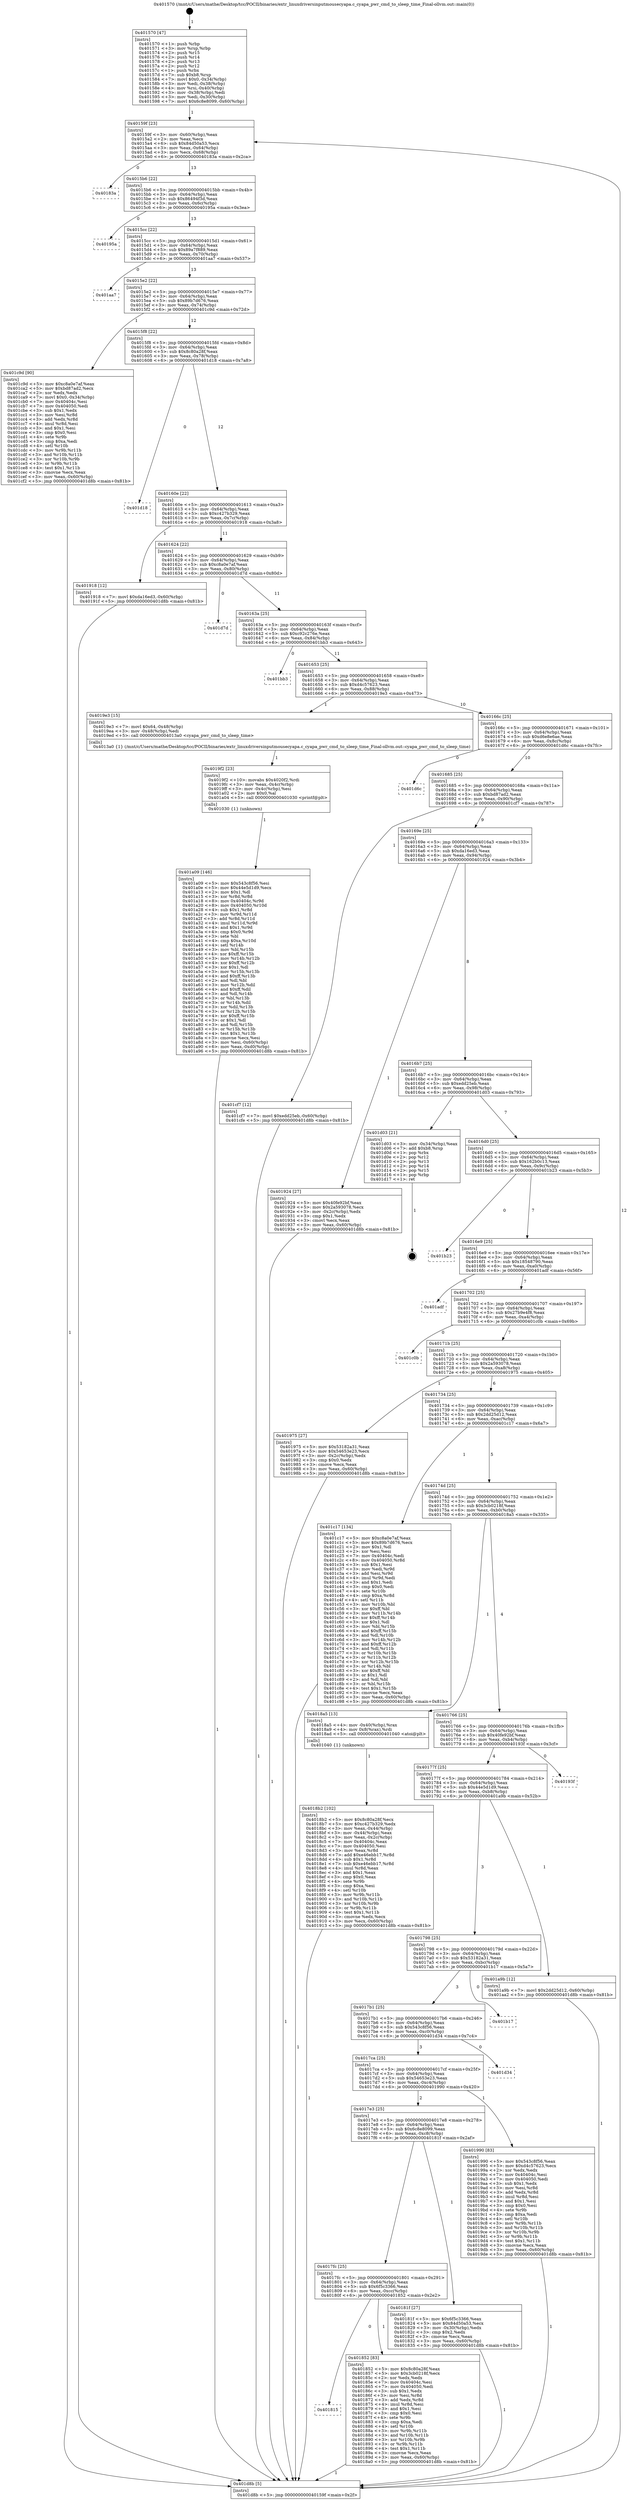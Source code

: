 digraph "0x401570" {
  label = "0x401570 (/mnt/c/Users/mathe/Desktop/tcc/POCII/binaries/extr_linuxdriversinputmousecyapa.c_cyapa_pwr_cmd_to_sleep_time_Final-ollvm.out::main(0))"
  labelloc = "t"
  node[shape=record]

  Entry [label="",width=0.3,height=0.3,shape=circle,fillcolor=black,style=filled]
  "0x40159f" [label="{
     0x40159f [23]\l
     | [instrs]\l
     &nbsp;&nbsp;0x40159f \<+3\>: mov -0x60(%rbp),%eax\l
     &nbsp;&nbsp;0x4015a2 \<+2\>: mov %eax,%ecx\l
     &nbsp;&nbsp;0x4015a4 \<+6\>: sub $0x84d50a53,%ecx\l
     &nbsp;&nbsp;0x4015aa \<+3\>: mov %eax,-0x64(%rbp)\l
     &nbsp;&nbsp;0x4015ad \<+3\>: mov %ecx,-0x68(%rbp)\l
     &nbsp;&nbsp;0x4015b0 \<+6\>: je 000000000040183a \<main+0x2ca\>\l
  }"]
  "0x40183a" [label="{
     0x40183a\l
  }", style=dashed]
  "0x4015b6" [label="{
     0x4015b6 [22]\l
     | [instrs]\l
     &nbsp;&nbsp;0x4015b6 \<+5\>: jmp 00000000004015bb \<main+0x4b\>\l
     &nbsp;&nbsp;0x4015bb \<+3\>: mov -0x64(%rbp),%eax\l
     &nbsp;&nbsp;0x4015be \<+5\>: sub $0x86494f3d,%eax\l
     &nbsp;&nbsp;0x4015c3 \<+3\>: mov %eax,-0x6c(%rbp)\l
     &nbsp;&nbsp;0x4015c6 \<+6\>: je 000000000040195a \<main+0x3ea\>\l
  }"]
  Exit [label="",width=0.3,height=0.3,shape=circle,fillcolor=black,style=filled,peripheries=2]
  "0x40195a" [label="{
     0x40195a\l
  }", style=dashed]
  "0x4015cc" [label="{
     0x4015cc [22]\l
     | [instrs]\l
     &nbsp;&nbsp;0x4015cc \<+5\>: jmp 00000000004015d1 \<main+0x61\>\l
     &nbsp;&nbsp;0x4015d1 \<+3\>: mov -0x64(%rbp),%eax\l
     &nbsp;&nbsp;0x4015d4 \<+5\>: sub $0x89a7f889,%eax\l
     &nbsp;&nbsp;0x4015d9 \<+3\>: mov %eax,-0x70(%rbp)\l
     &nbsp;&nbsp;0x4015dc \<+6\>: je 0000000000401aa7 \<main+0x537\>\l
  }"]
  "0x401a09" [label="{
     0x401a09 [146]\l
     | [instrs]\l
     &nbsp;&nbsp;0x401a09 \<+5\>: mov $0x543c8f56,%esi\l
     &nbsp;&nbsp;0x401a0e \<+5\>: mov $0x44e5d1d9,%ecx\l
     &nbsp;&nbsp;0x401a13 \<+2\>: mov $0x1,%dl\l
     &nbsp;&nbsp;0x401a15 \<+3\>: xor %r8d,%r8d\l
     &nbsp;&nbsp;0x401a18 \<+8\>: mov 0x40404c,%r9d\l
     &nbsp;&nbsp;0x401a20 \<+8\>: mov 0x404050,%r10d\l
     &nbsp;&nbsp;0x401a28 \<+4\>: sub $0x1,%r8d\l
     &nbsp;&nbsp;0x401a2c \<+3\>: mov %r9d,%r11d\l
     &nbsp;&nbsp;0x401a2f \<+3\>: add %r8d,%r11d\l
     &nbsp;&nbsp;0x401a32 \<+4\>: imul %r11d,%r9d\l
     &nbsp;&nbsp;0x401a36 \<+4\>: and $0x1,%r9d\l
     &nbsp;&nbsp;0x401a3a \<+4\>: cmp $0x0,%r9d\l
     &nbsp;&nbsp;0x401a3e \<+3\>: sete %bl\l
     &nbsp;&nbsp;0x401a41 \<+4\>: cmp $0xa,%r10d\l
     &nbsp;&nbsp;0x401a45 \<+4\>: setl %r14b\l
     &nbsp;&nbsp;0x401a49 \<+3\>: mov %bl,%r15b\l
     &nbsp;&nbsp;0x401a4c \<+4\>: xor $0xff,%r15b\l
     &nbsp;&nbsp;0x401a50 \<+3\>: mov %r14b,%r12b\l
     &nbsp;&nbsp;0x401a53 \<+4\>: xor $0xff,%r12b\l
     &nbsp;&nbsp;0x401a57 \<+3\>: xor $0x1,%dl\l
     &nbsp;&nbsp;0x401a5a \<+3\>: mov %r15b,%r13b\l
     &nbsp;&nbsp;0x401a5d \<+4\>: and $0xff,%r13b\l
     &nbsp;&nbsp;0x401a61 \<+2\>: and %dl,%bl\l
     &nbsp;&nbsp;0x401a63 \<+3\>: mov %r12b,%dil\l
     &nbsp;&nbsp;0x401a66 \<+4\>: and $0xff,%dil\l
     &nbsp;&nbsp;0x401a6a \<+3\>: and %dl,%r14b\l
     &nbsp;&nbsp;0x401a6d \<+3\>: or %bl,%r13b\l
     &nbsp;&nbsp;0x401a70 \<+3\>: or %r14b,%dil\l
     &nbsp;&nbsp;0x401a73 \<+3\>: xor %dil,%r13b\l
     &nbsp;&nbsp;0x401a76 \<+3\>: or %r12b,%r15b\l
     &nbsp;&nbsp;0x401a79 \<+4\>: xor $0xff,%r15b\l
     &nbsp;&nbsp;0x401a7d \<+3\>: or $0x1,%dl\l
     &nbsp;&nbsp;0x401a80 \<+3\>: and %dl,%r15b\l
     &nbsp;&nbsp;0x401a83 \<+3\>: or %r15b,%r13b\l
     &nbsp;&nbsp;0x401a86 \<+4\>: test $0x1,%r13b\l
     &nbsp;&nbsp;0x401a8a \<+3\>: cmovne %ecx,%esi\l
     &nbsp;&nbsp;0x401a8d \<+3\>: mov %esi,-0x60(%rbp)\l
     &nbsp;&nbsp;0x401a90 \<+6\>: mov %eax,-0xd0(%rbp)\l
     &nbsp;&nbsp;0x401a96 \<+5\>: jmp 0000000000401d8b \<main+0x81b\>\l
  }"]
  "0x401aa7" [label="{
     0x401aa7\l
  }", style=dashed]
  "0x4015e2" [label="{
     0x4015e2 [22]\l
     | [instrs]\l
     &nbsp;&nbsp;0x4015e2 \<+5\>: jmp 00000000004015e7 \<main+0x77\>\l
     &nbsp;&nbsp;0x4015e7 \<+3\>: mov -0x64(%rbp),%eax\l
     &nbsp;&nbsp;0x4015ea \<+5\>: sub $0x89b7d676,%eax\l
     &nbsp;&nbsp;0x4015ef \<+3\>: mov %eax,-0x74(%rbp)\l
     &nbsp;&nbsp;0x4015f2 \<+6\>: je 0000000000401c9d \<main+0x72d\>\l
  }"]
  "0x4019f2" [label="{
     0x4019f2 [23]\l
     | [instrs]\l
     &nbsp;&nbsp;0x4019f2 \<+10\>: movabs $0x4020f2,%rdi\l
     &nbsp;&nbsp;0x4019fc \<+3\>: mov %eax,-0x4c(%rbp)\l
     &nbsp;&nbsp;0x4019ff \<+3\>: mov -0x4c(%rbp),%esi\l
     &nbsp;&nbsp;0x401a02 \<+2\>: mov $0x0,%al\l
     &nbsp;&nbsp;0x401a04 \<+5\>: call 0000000000401030 \<printf@plt\>\l
     | [calls]\l
     &nbsp;&nbsp;0x401030 \{1\} (unknown)\l
  }"]
  "0x401c9d" [label="{
     0x401c9d [90]\l
     | [instrs]\l
     &nbsp;&nbsp;0x401c9d \<+5\>: mov $0xc8a0e7af,%eax\l
     &nbsp;&nbsp;0x401ca2 \<+5\>: mov $0xbd87ad2,%ecx\l
     &nbsp;&nbsp;0x401ca7 \<+2\>: xor %edx,%edx\l
     &nbsp;&nbsp;0x401ca9 \<+7\>: movl $0x0,-0x34(%rbp)\l
     &nbsp;&nbsp;0x401cb0 \<+7\>: mov 0x40404c,%esi\l
     &nbsp;&nbsp;0x401cb7 \<+7\>: mov 0x404050,%edi\l
     &nbsp;&nbsp;0x401cbe \<+3\>: sub $0x1,%edx\l
     &nbsp;&nbsp;0x401cc1 \<+3\>: mov %esi,%r8d\l
     &nbsp;&nbsp;0x401cc4 \<+3\>: add %edx,%r8d\l
     &nbsp;&nbsp;0x401cc7 \<+4\>: imul %r8d,%esi\l
     &nbsp;&nbsp;0x401ccb \<+3\>: and $0x1,%esi\l
     &nbsp;&nbsp;0x401cce \<+3\>: cmp $0x0,%esi\l
     &nbsp;&nbsp;0x401cd1 \<+4\>: sete %r9b\l
     &nbsp;&nbsp;0x401cd5 \<+3\>: cmp $0xa,%edi\l
     &nbsp;&nbsp;0x401cd8 \<+4\>: setl %r10b\l
     &nbsp;&nbsp;0x401cdc \<+3\>: mov %r9b,%r11b\l
     &nbsp;&nbsp;0x401cdf \<+3\>: and %r10b,%r11b\l
     &nbsp;&nbsp;0x401ce2 \<+3\>: xor %r10b,%r9b\l
     &nbsp;&nbsp;0x401ce5 \<+3\>: or %r9b,%r11b\l
     &nbsp;&nbsp;0x401ce8 \<+4\>: test $0x1,%r11b\l
     &nbsp;&nbsp;0x401cec \<+3\>: cmovne %ecx,%eax\l
     &nbsp;&nbsp;0x401cef \<+3\>: mov %eax,-0x60(%rbp)\l
     &nbsp;&nbsp;0x401cf2 \<+5\>: jmp 0000000000401d8b \<main+0x81b\>\l
  }"]
  "0x4015f8" [label="{
     0x4015f8 [22]\l
     | [instrs]\l
     &nbsp;&nbsp;0x4015f8 \<+5\>: jmp 00000000004015fd \<main+0x8d\>\l
     &nbsp;&nbsp;0x4015fd \<+3\>: mov -0x64(%rbp),%eax\l
     &nbsp;&nbsp;0x401600 \<+5\>: sub $0x8c80a28f,%eax\l
     &nbsp;&nbsp;0x401605 \<+3\>: mov %eax,-0x78(%rbp)\l
     &nbsp;&nbsp;0x401608 \<+6\>: je 0000000000401d18 \<main+0x7a8\>\l
  }"]
  "0x4018b2" [label="{
     0x4018b2 [102]\l
     | [instrs]\l
     &nbsp;&nbsp;0x4018b2 \<+5\>: mov $0x8c80a28f,%ecx\l
     &nbsp;&nbsp;0x4018b7 \<+5\>: mov $0xc427b329,%edx\l
     &nbsp;&nbsp;0x4018bc \<+3\>: mov %eax,-0x44(%rbp)\l
     &nbsp;&nbsp;0x4018bf \<+3\>: mov -0x44(%rbp),%eax\l
     &nbsp;&nbsp;0x4018c2 \<+3\>: mov %eax,-0x2c(%rbp)\l
     &nbsp;&nbsp;0x4018c5 \<+7\>: mov 0x40404c,%eax\l
     &nbsp;&nbsp;0x4018cc \<+7\>: mov 0x404050,%esi\l
     &nbsp;&nbsp;0x4018d3 \<+3\>: mov %eax,%r8d\l
     &nbsp;&nbsp;0x4018d6 \<+7\>: add $0xe46ebb17,%r8d\l
     &nbsp;&nbsp;0x4018dd \<+4\>: sub $0x1,%r8d\l
     &nbsp;&nbsp;0x4018e1 \<+7\>: sub $0xe46ebb17,%r8d\l
     &nbsp;&nbsp;0x4018e8 \<+4\>: imul %r8d,%eax\l
     &nbsp;&nbsp;0x4018ec \<+3\>: and $0x1,%eax\l
     &nbsp;&nbsp;0x4018ef \<+3\>: cmp $0x0,%eax\l
     &nbsp;&nbsp;0x4018f2 \<+4\>: sete %r9b\l
     &nbsp;&nbsp;0x4018f6 \<+3\>: cmp $0xa,%esi\l
     &nbsp;&nbsp;0x4018f9 \<+4\>: setl %r10b\l
     &nbsp;&nbsp;0x4018fd \<+3\>: mov %r9b,%r11b\l
     &nbsp;&nbsp;0x401900 \<+3\>: and %r10b,%r11b\l
     &nbsp;&nbsp;0x401903 \<+3\>: xor %r10b,%r9b\l
     &nbsp;&nbsp;0x401906 \<+3\>: or %r9b,%r11b\l
     &nbsp;&nbsp;0x401909 \<+4\>: test $0x1,%r11b\l
     &nbsp;&nbsp;0x40190d \<+3\>: cmovne %edx,%ecx\l
     &nbsp;&nbsp;0x401910 \<+3\>: mov %ecx,-0x60(%rbp)\l
     &nbsp;&nbsp;0x401913 \<+5\>: jmp 0000000000401d8b \<main+0x81b\>\l
  }"]
  "0x401d18" [label="{
     0x401d18\l
  }", style=dashed]
  "0x40160e" [label="{
     0x40160e [22]\l
     | [instrs]\l
     &nbsp;&nbsp;0x40160e \<+5\>: jmp 0000000000401613 \<main+0xa3\>\l
     &nbsp;&nbsp;0x401613 \<+3\>: mov -0x64(%rbp),%eax\l
     &nbsp;&nbsp;0x401616 \<+5\>: sub $0xc427b329,%eax\l
     &nbsp;&nbsp;0x40161b \<+3\>: mov %eax,-0x7c(%rbp)\l
     &nbsp;&nbsp;0x40161e \<+6\>: je 0000000000401918 \<main+0x3a8\>\l
  }"]
  "0x401815" [label="{
     0x401815\l
  }", style=dashed]
  "0x401918" [label="{
     0x401918 [12]\l
     | [instrs]\l
     &nbsp;&nbsp;0x401918 \<+7\>: movl $0xda16ed3,-0x60(%rbp)\l
     &nbsp;&nbsp;0x40191f \<+5\>: jmp 0000000000401d8b \<main+0x81b\>\l
  }"]
  "0x401624" [label="{
     0x401624 [22]\l
     | [instrs]\l
     &nbsp;&nbsp;0x401624 \<+5\>: jmp 0000000000401629 \<main+0xb9\>\l
     &nbsp;&nbsp;0x401629 \<+3\>: mov -0x64(%rbp),%eax\l
     &nbsp;&nbsp;0x40162c \<+5\>: sub $0xc8a0e7af,%eax\l
     &nbsp;&nbsp;0x401631 \<+3\>: mov %eax,-0x80(%rbp)\l
     &nbsp;&nbsp;0x401634 \<+6\>: je 0000000000401d7d \<main+0x80d\>\l
  }"]
  "0x401852" [label="{
     0x401852 [83]\l
     | [instrs]\l
     &nbsp;&nbsp;0x401852 \<+5\>: mov $0x8c80a28f,%eax\l
     &nbsp;&nbsp;0x401857 \<+5\>: mov $0x3cb0218f,%ecx\l
     &nbsp;&nbsp;0x40185c \<+2\>: xor %edx,%edx\l
     &nbsp;&nbsp;0x40185e \<+7\>: mov 0x40404c,%esi\l
     &nbsp;&nbsp;0x401865 \<+7\>: mov 0x404050,%edi\l
     &nbsp;&nbsp;0x40186c \<+3\>: sub $0x1,%edx\l
     &nbsp;&nbsp;0x40186f \<+3\>: mov %esi,%r8d\l
     &nbsp;&nbsp;0x401872 \<+3\>: add %edx,%r8d\l
     &nbsp;&nbsp;0x401875 \<+4\>: imul %r8d,%esi\l
     &nbsp;&nbsp;0x401879 \<+3\>: and $0x1,%esi\l
     &nbsp;&nbsp;0x40187c \<+3\>: cmp $0x0,%esi\l
     &nbsp;&nbsp;0x40187f \<+4\>: sete %r9b\l
     &nbsp;&nbsp;0x401883 \<+3\>: cmp $0xa,%edi\l
     &nbsp;&nbsp;0x401886 \<+4\>: setl %r10b\l
     &nbsp;&nbsp;0x40188a \<+3\>: mov %r9b,%r11b\l
     &nbsp;&nbsp;0x40188d \<+3\>: and %r10b,%r11b\l
     &nbsp;&nbsp;0x401890 \<+3\>: xor %r10b,%r9b\l
     &nbsp;&nbsp;0x401893 \<+3\>: or %r9b,%r11b\l
     &nbsp;&nbsp;0x401896 \<+4\>: test $0x1,%r11b\l
     &nbsp;&nbsp;0x40189a \<+3\>: cmovne %ecx,%eax\l
     &nbsp;&nbsp;0x40189d \<+3\>: mov %eax,-0x60(%rbp)\l
     &nbsp;&nbsp;0x4018a0 \<+5\>: jmp 0000000000401d8b \<main+0x81b\>\l
  }"]
  "0x401d7d" [label="{
     0x401d7d\l
  }", style=dashed]
  "0x40163a" [label="{
     0x40163a [25]\l
     | [instrs]\l
     &nbsp;&nbsp;0x40163a \<+5\>: jmp 000000000040163f \<main+0xcf\>\l
     &nbsp;&nbsp;0x40163f \<+3\>: mov -0x64(%rbp),%eax\l
     &nbsp;&nbsp;0x401642 \<+5\>: sub $0xc92c276e,%eax\l
     &nbsp;&nbsp;0x401647 \<+6\>: mov %eax,-0x84(%rbp)\l
     &nbsp;&nbsp;0x40164d \<+6\>: je 0000000000401bb3 \<main+0x643\>\l
  }"]
  "0x401570" [label="{
     0x401570 [47]\l
     | [instrs]\l
     &nbsp;&nbsp;0x401570 \<+1\>: push %rbp\l
     &nbsp;&nbsp;0x401571 \<+3\>: mov %rsp,%rbp\l
     &nbsp;&nbsp;0x401574 \<+2\>: push %r15\l
     &nbsp;&nbsp;0x401576 \<+2\>: push %r14\l
     &nbsp;&nbsp;0x401578 \<+2\>: push %r13\l
     &nbsp;&nbsp;0x40157a \<+2\>: push %r12\l
     &nbsp;&nbsp;0x40157c \<+1\>: push %rbx\l
     &nbsp;&nbsp;0x40157d \<+7\>: sub $0xb8,%rsp\l
     &nbsp;&nbsp;0x401584 \<+7\>: movl $0x0,-0x34(%rbp)\l
     &nbsp;&nbsp;0x40158b \<+3\>: mov %edi,-0x38(%rbp)\l
     &nbsp;&nbsp;0x40158e \<+4\>: mov %rsi,-0x40(%rbp)\l
     &nbsp;&nbsp;0x401592 \<+3\>: mov -0x38(%rbp),%edi\l
     &nbsp;&nbsp;0x401595 \<+3\>: mov %edi,-0x30(%rbp)\l
     &nbsp;&nbsp;0x401598 \<+7\>: movl $0x6c8e8099,-0x60(%rbp)\l
  }"]
  "0x401bb3" [label="{
     0x401bb3\l
  }", style=dashed]
  "0x401653" [label="{
     0x401653 [25]\l
     | [instrs]\l
     &nbsp;&nbsp;0x401653 \<+5\>: jmp 0000000000401658 \<main+0xe8\>\l
     &nbsp;&nbsp;0x401658 \<+3\>: mov -0x64(%rbp),%eax\l
     &nbsp;&nbsp;0x40165b \<+5\>: sub $0xd4c57623,%eax\l
     &nbsp;&nbsp;0x401660 \<+6\>: mov %eax,-0x88(%rbp)\l
     &nbsp;&nbsp;0x401666 \<+6\>: je 00000000004019e3 \<main+0x473\>\l
  }"]
  "0x401d8b" [label="{
     0x401d8b [5]\l
     | [instrs]\l
     &nbsp;&nbsp;0x401d8b \<+5\>: jmp 000000000040159f \<main+0x2f\>\l
  }"]
  "0x4019e3" [label="{
     0x4019e3 [15]\l
     | [instrs]\l
     &nbsp;&nbsp;0x4019e3 \<+7\>: movl $0x64,-0x48(%rbp)\l
     &nbsp;&nbsp;0x4019ea \<+3\>: mov -0x48(%rbp),%edi\l
     &nbsp;&nbsp;0x4019ed \<+5\>: call 00000000004013a0 \<cyapa_pwr_cmd_to_sleep_time\>\l
     | [calls]\l
     &nbsp;&nbsp;0x4013a0 \{1\} (/mnt/c/Users/mathe/Desktop/tcc/POCII/binaries/extr_linuxdriversinputmousecyapa.c_cyapa_pwr_cmd_to_sleep_time_Final-ollvm.out::cyapa_pwr_cmd_to_sleep_time)\l
  }"]
  "0x40166c" [label="{
     0x40166c [25]\l
     | [instrs]\l
     &nbsp;&nbsp;0x40166c \<+5\>: jmp 0000000000401671 \<main+0x101\>\l
     &nbsp;&nbsp;0x401671 \<+3\>: mov -0x64(%rbp),%eax\l
     &nbsp;&nbsp;0x401674 \<+5\>: sub $0xd6e8e6ae,%eax\l
     &nbsp;&nbsp;0x401679 \<+6\>: mov %eax,-0x8c(%rbp)\l
     &nbsp;&nbsp;0x40167f \<+6\>: je 0000000000401d6c \<main+0x7fc\>\l
  }"]
  "0x4017fc" [label="{
     0x4017fc [25]\l
     | [instrs]\l
     &nbsp;&nbsp;0x4017fc \<+5\>: jmp 0000000000401801 \<main+0x291\>\l
     &nbsp;&nbsp;0x401801 \<+3\>: mov -0x64(%rbp),%eax\l
     &nbsp;&nbsp;0x401804 \<+5\>: sub $0x6f5c3366,%eax\l
     &nbsp;&nbsp;0x401809 \<+6\>: mov %eax,-0xcc(%rbp)\l
     &nbsp;&nbsp;0x40180f \<+6\>: je 0000000000401852 \<main+0x2e2\>\l
  }"]
  "0x401d6c" [label="{
     0x401d6c\l
  }", style=dashed]
  "0x401685" [label="{
     0x401685 [25]\l
     | [instrs]\l
     &nbsp;&nbsp;0x401685 \<+5\>: jmp 000000000040168a \<main+0x11a\>\l
     &nbsp;&nbsp;0x40168a \<+3\>: mov -0x64(%rbp),%eax\l
     &nbsp;&nbsp;0x40168d \<+5\>: sub $0xbd87ad2,%eax\l
     &nbsp;&nbsp;0x401692 \<+6\>: mov %eax,-0x90(%rbp)\l
     &nbsp;&nbsp;0x401698 \<+6\>: je 0000000000401cf7 \<main+0x787\>\l
  }"]
  "0x40181f" [label="{
     0x40181f [27]\l
     | [instrs]\l
     &nbsp;&nbsp;0x40181f \<+5\>: mov $0x6f5c3366,%eax\l
     &nbsp;&nbsp;0x401824 \<+5\>: mov $0x84d50a53,%ecx\l
     &nbsp;&nbsp;0x401829 \<+3\>: mov -0x30(%rbp),%edx\l
     &nbsp;&nbsp;0x40182c \<+3\>: cmp $0x2,%edx\l
     &nbsp;&nbsp;0x40182f \<+3\>: cmovne %ecx,%eax\l
     &nbsp;&nbsp;0x401832 \<+3\>: mov %eax,-0x60(%rbp)\l
     &nbsp;&nbsp;0x401835 \<+5\>: jmp 0000000000401d8b \<main+0x81b\>\l
  }"]
  "0x401cf7" [label="{
     0x401cf7 [12]\l
     | [instrs]\l
     &nbsp;&nbsp;0x401cf7 \<+7\>: movl $0xedd25eb,-0x60(%rbp)\l
     &nbsp;&nbsp;0x401cfe \<+5\>: jmp 0000000000401d8b \<main+0x81b\>\l
  }"]
  "0x40169e" [label="{
     0x40169e [25]\l
     | [instrs]\l
     &nbsp;&nbsp;0x40169e \<+5\>: jmp 00000000004016a3 \<main+0x133\>\l
     &nbsp;&nbsp;0x4016a3 \<+3\>: mov -0x64(%rbp),%eax\l
     &nbsp;&nbsp;0x4016a6 \<+5\>: sub $0xda16ed3,%eax\l
     &nbsp;&nbsp;0x4016ab \<+6\>: mov %eax,-0x94(%rbp)\l
     &nbsp;&nbsp;0x4016b1 \<+6\>: je 0000000000401924 \<main+0x3b4\>\l
  }"]
  "0x4017e3" [label="{
     0x4017e3 [25]\l
     | [instrs]\l
     &nbsp;&nbsp;0x4017e3 \<+5\>: jmp 00000000004017e8 \<main+0x278\>\l
     &nbsp;&nbsp;0x4017e8 \<+3\>: mov -0x64(%rbp),%eax\l
     &nbsp;&nbsp;0x4017eb \<+5\>: sub $0x6c8e8099,%eax\l
     &nbsp;&nbsp;0x4017f0 \<+6\>: mov %eax,-0xc8(%rbp)\l
     &nbsp;&nbsp;0x4017f6 \<+6\>: je 000000000040181f \<main+0x2af\>\l
  }"]
  "0x401924" [label="{
     0x401924 [27]\l
     | [instrs]\l
     &nbsp;&nbsp;0x401924 \<+5\>: mov $0x40fe92bf,%eax\l
     &nbsp;&nbsp;0x401929 \<+5\>: mov $0x2a593078,%ecx\l
     &nbsp;&nbsp;0x40192e \<+3\>: mov -0x2c(%rbp),%edx\l
     &nbsp;&nbsp;0x401931 \<+3\>: cmp $0x1,%edx\l
     &nbsp;&nbsp;0x401934 \<+3\>: cmovl %ecx,%eax\l
     &nbsp;&nbsp;0x401937 \<+3\>: mov %eax,-0x60(%rbp)\l
     &nbsp;&nbsp;0x40193a \<+5\>: jmp 0000000000401d8b \<main+0x81b\>\l
  }"]
  "0x4016b7" [label="{
     0x4016b7 [25]\l
     | [instrs]\l
     &nbsp;&nbsp;0x4016b7 \<+5\>: jmp 00000000004016bc \<main+0x14c\>\l
     &nbsp;&nbsp;0x4016bc \<+3\>: mov -0x64(%rbp),%eax\l
     &nbsp;&nbsp;0x4016bf \<+5\>: sub $0xedd25eb,%eax\l
     &nbsp;&nbsp;0x4016c4 \<+6\>: mov %eax,-0x98(%rbp)\l
     &nbsp;&nbsp;0x4016ca \<+6\>: je 0000000000401d03 \<main+0x793\>\l
  }"]
  "0x401990" [label="{
     0x401990 [83]\l
     | [instrs]\l
     &nbsp;&nbsp;0x401990 \<+5\>: mov $0x543c8f56,%eax\l
     &nbsp;&nbsp;0x401995 \<+5\>: mov $0xd4c57623,%ecx\l
     &nbsp;&nbsp;0x40199a \<+2\>: xor %edx,%edx\l
     &nbsp;&nbsp;0x40199c \<+7\>: mov 0x40404c,%esi\l
     &nbsp;&nbsp;0x4019a3 \<+7\>: mov 0x404050,%edi\l
     &nbsp;&nbsp;0x4019aa \<+3\>: sub $0x1,%edx\l
     &nbsp;&nbsp;0x4019ad \<+3\>: mov %esi,%r8d\l
     &nbsp;&nbsp;0x4019b0 \<+3\>: add %edx,%r8d\l
     &nbsp;&nbsp;0x4019b3 \<+4\>: imul %r8d,%esi\l
     &nbsp;&nbsp;0x4019b7 \<+3\>: and $0x1,%esi\l
     &nbsp;&nbsp;0x4019ba \<+3\>: cmp $0x0,%esi\l
     &nbsp;&nbsp;0x4019bd \<+4\>: sete %r9b\l
     &nbsp;&nbsp;0x4019c1 \<+3\>: cmp $0xa,%edi\l
     &nbsp;&nbsp;0x4019c4 \<+4\>: setl %r10b\l
     &nbsp;&nbsp;0x4019c8 \<+3\>: mov %r9b,%r11b\l
     &nbsp;&nbsp;0x4019cb \<+3\>: and %r10b,%r11b\l
     &nbsp;&nbsp;0x4019ce \<+3\>: xor %r10b,%r9b\l
     &nbsp;&nbsp;0x4019d1 \<+3\>: or %r9b,%r11b\l
     &nbsp;&nbsp;0x4019d4 \<+4\>: test $0x1,%r11b\l
     &nbsp;&nbsp;0x4019d8 \<+3\>: cmovne %ecx,%eax\l
     &nbsp;&nbsp;0x4019db \<+3\>: mov %eax,-0x60(%rbp)\l
     &nbsp;&nbsp;0x4019de \<+5\>: jmp 0000000000401d8b \<main+0x81b\>\l
  }"]
  "0x401d03" [label="{
     0x401d03 [21]\l
     | [instrs]\l
     &nbsp;&nbsp;0x401d03 \<+3\>: mov -0x34(%rbp),%eax\l
     &nbsp;&nbsp;0x401d06 \<+7\>: add $0xb8,%rsp\l
     &nbsp;&nbsp;0x401d0d \<+1\>: pop %rbx\l
     &nbsp;&nbsp;0x401d0e \<+2\>: pop %r12\l
     &nbsp;&nbsp;0x401d10 \<+2\>: pop %r13\l
     &nbsp;&nbsp;0x401d12 \<+2\>: pop %r14\l
     &nbsp;&nbsp;0x401d14 \<+2\>: pop %r15\l
     &nbsp;&nbsp;0x401d16 \<+1\>: pop %rbp\l
     &nbsp;&nbsp;0x401d17 \<+1\>: ret\l
  }"]
  "0x4016d0" [label="{
     0x4016d0 [25]\l
     | [instrs]\l
     &nbsp;&nbsp;0x4016d0 \<+5\>: jmp 00000000004016d5 \<main+0x165\>\l
     &nbsp;&nbsp;0x4016d5 \<+3\>: mov -0x64(%rbp),%eax\l
     &nbsp;&nbsp;0x4016d8 \<+5\>: sub $0x162b0c13,%eax\l
     &nbsp;&nbsp;0x4016dd \<+6\>: mov %eax,-0x9c(%rbp)\l
     &nbsp;&nbsp;0x4016e3 \<+6\>: je 0000000000401b23 \<main+0x5b3\>\l
  }"]
  "0x4017ca" [label="{
     0x4017ca [25]\l
     | [instrs]\l
     &nbsp;&nbsp;0x4017ca \<+5\>: jmp 00000000004017cf \<main+0x25f\>\l
     &nbsp;&nbsp;0x4017cf \<+3\>: mov -0x64(%rbp),%eax\l
     &nbsp;&nbsp;0x4017d2 \<+5\>: sub $0x54653e23,%eax\l
     &nbsp;&nbsp;0x4017d7 \<+6\>: mov %eax,-0xc4(%rbp)\l
     &nbsp;&nbsp;0x4017dd \<+6\>: je 0000000000401990 \<main+0x420\>\l
  }"]
  "0x401b23" [label="{
     0x401b23\l
  }", style=dashed]
  "0x4016e9" [label="{
     0x4016e9 [25]\l
     | [instrs]\l
     &nbsp;&nbsp;0x4016e9 \<+5\>: jmp 00000000004016ee \<main+0x17e\>\l
     &nbsp;&nbsp;0x4016ee \<+3\>: mov -0x64(%rbp),%eax\l
     &nbsp;&nbsp;0x4016f1 \<+5\>: sub $0x18548790,%eax\l
     &nbsp;&nbsp;0x4016f6 \<+6\>: mov %eax,-0xa0(%rbp)\l
     &nbsp;&nbsp;0x4016fc \<+6\>: je 0000000000401adf \<main+0x56f\>\l
  }"]
  "0x401d34" [label="{
     0x401d34\l
  }", style=dashed]
  "0x401adf" [label="{
     0x401adf\l
  }", style=dashed]
  "0x401702" [label="{
     0x401702 [25]\l
     | [instrs]\l
     &nbsp;&nbsp;0x401702 \<+5\>: jmp 0000000000401707 \<main+0x197\>\l
     &nbsp;&nbsp;0x401707 \<+3\>: mov -0x64(%rbp),%eax\l
     &nbsp;&nbsp;0x40170a \<+5\>: sub $0x27b9e4f8,%eax\l
     &nbsp;&nbsp;0x40170f \<+6\>: mov %eax,-0xa4(%rbp)\l
     &nbsp;&nbsp;0x401715 \<+6\>: je 0000000000401c0b \<main+0x69b\>\l
  }"]
  "0x4017b1" [label="{
     0x4017b1 [25]\l
     | [instrs]\l
     &nbsp;&nbsp;0x4017b1 \<+5\>: jmp 00000000004017b6 \<main+0x246\>\l
     &nbsp;&nbsp;0x4017b6 \<+3\>: mov -0x64(%rbp),%eax\l
     &nbsp;&nbsp;0x4017b9 \<+5\>: sub $0x543c8f56,%eax\l
     &nbsp;&nbsp;0x4017be \<+6\>: mov %eax,-0xc0(%rbp)\l
     &nbsp;&nbsp;0x4017c4 \<+6\>: je 0000000000401d34 \<main+0x7c4\>\l
  }"]
  "0x401c0b" [label="{
     0x401c0b\l
  }", style=dashed]
  "0x40171b" [label="{
     0x40171b [25]\l
     | [instrs]\l
     &nbsp;&nbsp;0x40171b \<+5\>: jmp 0000000000401720 \<main+0x1b0\>\l
     &nbsp;&nbsp;0x401720 \<+3\>: mov -0x64(%rbp),%eax\l
     &nbsp;&nbsp;0x401723 \<+5\>: sub $0x2a593078,%eax\l
     &nbsp;&nbsp;0x401728 \<+6\>: mov %eax,-0xa8(%rbp)\l
     &nbsp;&nbsp;0x40172e \<+6\>: je 0000000000401975 \<main+0x405\>\l
  }"]
  "0x401b17" [label="{
     0x401b17\l
  }", style=dashed]
  "0x401975" [label="{
     0x401975 [27]\l
     | [instrs]\l
     &nbsp;&nbsp;0x401975 \<+5\>: mov $0x53182a31,%eax\l
     &nbsp;&nbsp;0x40197a \<+5\>: mov $0x54653e23,%ecx\l
     &nbsp;&nbsp;0x40197f \<+3\>: mov -0x2c(%rbp),%edx\l
     &nbsp;&nbsp;0x401982 \<+3\>: cmp $0x0,%edx\l
     &nbsp;&nbsp;0x401985 \<+3\>: cmove %ecx,%eax\l
     &nbsp;&nbsp;0x401988 \<+3\>: mov %eax,-0x60(%rbp)\l
     &nbsp;&nbsp;0x40198b \<+5\>: jmp 0000000000401d8b \<main+0x81b\>\l
  }"]
  "0x401734" [label="{
     0x401734 [25]\l
     | [instrs]\l
     &nbsp;&nbsp;0x401734 \<+5\>: jmp 0000000000401739 \<main+0x1c9\>\l
     &nbsp;&nbsp;0x401739 \<+3\>: mov -0x64(%rbp),%eax\l
     &nbsp;&nbsp;0x40173c \<+5\>: sub $0x2dd25d12,%eax\l
     &nbsp;&nbsp;0x401741 \<+6\>: mov %eax,-0xac(%rbp)\l
     &nbsp;&nbsp;0x401747 \<+6\>: je 0000000000401c17 \<main+0x6a7\>\l
  }"]
  "0x401798" [label="{
     0x401798 [25]\l
     | [instrs]\l
     &nbsp;&nbsp;0x401798 \<+5\>: jmp 000000000040179d \<main+0x22d\>\l
     &nbsp;&nbsp;0x40179d \<+3\>: mov -0x64(%rbp),%eax\l
     &nbsp;&nbsp;0x4017a0 \<+5\>: sub $0x53182a31,%eax\l
     &nbsp;&nbsp;0x4017a5 \<+6\>: mov %eax,-0xbc(%rbp)\l
     &nbsp;&nbsp;0x4017ab \<+6\>: je 0000000000401b17 \<main+0x5a7\>\l
  }"]
  "0x401c17" [label="{
     0x401c17 [134]\l
     | [instrs]\l
     &nbsp;&nbsp;0x401c17 \<+5\>: mov $0xc8a0e7af,%eax\l
     &nbsp;&nbsp;0x401c1c \<+5\>: mov $0x89b7d676,%ecx\l
     &nbsp;&nbsp;0x401c21 \<+2\>: mov $0x1,%dl\l
     &nbsp;&nbsp;0x401c23 \<+2\>: xor %esi,%esi\l
     &nbsp;&nbsp;0x401c25 \<+7\>: mov 0x40404c,%edi\l
     &nbsp;&nbsp;0x401c2c \<+8\>: mov 0x404050,%r8d\l
     &nbsp;&nbsp;0x401c34 \<+3\>: sub $0x1,%esi\l
     &nbsp;&nbsp;0x401c37 \<+3\>: mov %edi,%r9d\l
     &nbsp;&nbsp;0x401c3a \<+3\>: add %esi,%r9d\l
     &nbsp;&nbsp;0x401c3d \<+4\>: imul %r9d,%edi\l
     &nbsp;&nbsp;0x401c41 \<+3\>: and $0x1,%edi\l
     &nbsp;&nbsp;0x401c44 \<+3\>: cmp $0x0,%edi\l
     &nbsp;&nbsp;0x401c47 \<+4\>: sete %r10b\l
     &nbsp;&nbsp;0x401c4b \<+4\>: cmp $0xa,%r8d\l
     &nbsp;&nbsp;0x401c4f \<+4\>: setl %r11b\l
     &nbsp;&nbsp;0x401c53 \<+3\>: mov %r10b,%bl\l
     &nbsp;&nbsp;0x401c56 \<+3\>: xor $0xff,%bl\l
     &nbsp;&nbsp;0x401c59 \<+3\>: mov %r11b,%r14b\l
     &nbsp;&nbsp;0x401c5c \<+4\>: xor $0xff,%r14b\l
     &nbsp;&nbsp;0x401c60 \<+3\>: xor $0x1,%dl\l
     &nbsp;&nbsp;0x401c63 \<+3\>: mov %bl,%r15b\l
     &nbsp;&nbsp;0x401c66 \<+4\>: and $0xff,%r15b\l
     &nbsp;&nbsp;0x401c6a \<+3\>: and %dl,%r10b\l
     &nbsp;&nbsp;0x401c6d \<+3\>: mov %r14b,%r12b\l
     &nbsp;&nbsp;0x401c70 \<+4\>: and $0xff,%r12b\l
     &nbsp;&nbsp;0x401c74 \<+3\>: and %dl,%r11b\l
     &nbsp;&nbsp;0x401c77 \<+3\>: or %r10b,%r15b\l
     &nbsp;&nbsp;0x401c7a \<+3\>: or %r11b,%r12b\l
     &nbsp;&nbsp;0x401c7d \<+3\>: xor %r12b,%r15b\l
     &nbsp;&nbsp;0x401c80 \<+3\>: or %r14b,%bl\l
     &nbsp;&nbsp;0x401c83 \<+3\>: xor $0xff,%bl\l
     &nbsp;&nbsp;0x401c86 \<+3\>: or $0x1,%dl\l
     &nbsp;&nbsp;0x401c89 \<+2\>: and %dl,%bl\l
     &nbsp;&nbsp;0x401c8b \<+3\>: or %bl,%r15b\l
     &nbsp;&nbsp;0x401c8e \<+4\>: test $0x1,%r15b\l
     &nbsp;&nbsp;0x401c92 \<+3\>: cmovne %ecx,%eax\l
     &nbsp;&nbsp;0x401c95 \<+3\>: mov %eax,-0x60(%rbp)\l
     &nbsp;&nbsp;0x401c98 \<+5\>: jmp 0000000000401d8b \<main+0x81b\>\l
  }"]
  "0x40174d" [label="{
     0x40174d [25]\l
     | [instrs]\l
     &nbsp;&nbsp;0x40174d \<+5\>: jmp 0000000000401752 \<main+0x1e2\>\l
     &nbsp;&nbsp;0x401752 \<+3\>: mov -0x64(%rbp),%eax\l
     &nbsp;&nbsp;0x401755 \<+5\>: sub $0x3cb0218f,%eax\l
     &nbsp;&nbsp;0x40175a \<+6\>: mov %eax,-0xb0(%rbp)\l
     &nbsp;&nbsp;0x401760 \<+6\>: je 00000000004018a5 \<main+0x335\>\l
  }"]
  "0x401a9b" [label="{
     0x401a9b [12]\l
     | [instrs]\l
     &nbsp;&nbsp;0x401a9b \<+7\>: movl $0x2dd25d12,-0x60(%rbp)\l
     &nbsp;&nbsp;0x401aa2 \<+5\>: jmp 0000000000401d8b \<main+0x81b\>\l
  }"]
  "0x4018a5" [label="{
     0x4018a5 [13]\l
     | [instrs]\l
     &nbsp;&nbsp;0x4018a5 \<+4\>: mov -0x40(%rbp),%rax\l
     &nbsp;&nbsp;0x4018a9 \<+4\>: mov 0x8(%rax),%rdi\l
     &nbsp;&nbsp;0x4018ad \<+5\>: call 0000000000401040 \<atoi@plt\>\l
     | [calls]\l
     &nbsp;&nbsp;0x401040 \{1\} (unknown)\l
  }"]
  "0x401766" [label="{
     0x401766 [25]\l
     | [instrs]\l
     &nbsp;&nbsp;0x401766 \<+5\>: jmp 000000000040176b \<main+0x1fb\>\l
     &nbsp;&nbsp;0x40176b \<+3\>: mov -0x64(%rbp),%eax\l
     &nbsp;&nbsp;0x40176e \<+5\>: sub $0x40fe92bf,%eax\l
     &nbsp;&nbsp;0x401773 \<+6\>: mov %eax,-0xb4(%rbp)\l
     &nbsp;&nbsp;0x401779 \<+6\>: je 000000000040193f \<main+0x3cf\>\l
  }"]
  "0x40177f" [label="{
     0x40177f [25]\l
     | [instrs]\l
     &nbsp;&nbsp;0x40177f \<+5\>: jmp 0000000000401784 \<main+0x214\>\l
     &nbsp;&nbsp;0x401784 \<+3\>: mov -0x64(%rbp),%eax\l
     &nbsp;&nbsp;0x401787 \<+5\>: sub $0x44e5d1d9,%eax\l
     &nbsp;&nbsp;0x40178c \<+6\>: mov %eax,-0xb8(%rbp)\l
     &nbsp;&nbsp;0x401792 \<+6\>: je 0000000000401a9b \<main+0x52b\>\l
  }"]
  "0x40193f" [label="{
     0x40193f\l
  }", style=dashed]
  Entry -> "0x401570" [label=" 1"]
  "0x40159f" -> "0x40183a" [label=" 0"]
  "0x40159f" -> "0x4015b6" [label=" 13"]
  "0x401d03" -> Exit [label=" 1"]
  "0x4015b6" -> "0x40195a" [label=" 0"]
  "0x4015b6" -> "0x4015cc" [label=" 13"]
  "0x401cf7" -> "0x401d8b" [label=" 1"]
  "0x4015cc" -> "0x401aa7" [label=" 0"]
  "0x4015cc" -> "0x4015e2" [label=" 13"]
  "0x401c9d" -> "0x401d8b" [label=" 1"]
  "0x4015e2" -> "0x401c9d" [label=" 1"]
  "0x4015e2" -> "0x4015f8" [label=" 12"]
  "0x401c17" -> "0x401d8b" [label=" 1"]
  "0x4015f8" -> "0x401d18" [label=" 0"]
  "0x4015f8" -> "0x40160e" [label=" 12"]
  "0x401a9b" -> "0x401d8b" [label=" 1"]
  "0x40160e" -> "0x401918" [label=" 1"]
  "0x40160e" -> "0x401624" [label=" 11"]
  "0x401a09" -> "0x401d8b" [label=" 1"]
  "0x401624" -> "0x401d7d" [label=" 0"]
  "0x401624" -> "0x40163a" [label=" 11"]
  "0x4019f2" -> "0x401a09" [label=" 1"]
  "0x40163a" -> "0x401bb3" [label=" 0"]
  "0x40163a" -> "0x401653" [label=" 11"]
  "0x401990" -> "0x401d8b" [label=" 1"]
  "0x401653" -> "0x4019e3" [label=" 1"]
  "0x401653" -> "0x40166c" [label=" 10"]
  "0x401975" -> "0x401d8b" [label=" 1"]
  "0x40166c" -> "0x401d6c" [label=" 0"]
  "0x40166c" -> "0x401685" [label=" 10"]
  "0x401924" -> "0x401d8b" [label=" 1"]
  "0x401685" -> "0x401cf7" [label=" 1"]
  "0x401685" -> "0x40169e" [label=" 9"]
  "0x401918" -> "0x401d8b" [label=" 1"]
  "0x40169e" -> "0x401924" [label=" 1"]
  "0x40169e" -> "0x4016b7" [label=" 8"]
  "0x4018a5" -> "0x4018b2" [label=" 1"]
  "0x4016b7" -> "0x401d03" [label=" 1"]
  "0x4016b7" -> "0x4016d0" [label=" 7"]
  "0x401852" -> "0x401d8b" [label=" 1"]
  "0x4016d0" -> "0x401b23" [label=" 0"]
  "0x4016d0" -> "0x4016e9" [label=" 7"]
  "0x4017fc" -> "0x401852" [label=" 1"]
  "0x4016e9" -> "0x401adf" [label=" 0"]
  "0x4016e9" -> "0x401702" [label=" 7"]
  "0x4019e3" -> "0x4019f2" [label=" 1"]
  "0x401702" -> "0x401c0b" [label=" 0"]
  "0x401702" -> "0x40171b" [label=" 7"]
  "0x401570" -> "0x40159f" [label=" 1"]
  "0x40171b" -> "0x401975" [label=" 1"]
  "0x40171b" -> "0x401734" [label=" 6"]
  "0x40181f" -> "0x401d8b" [label=" 1"]
  "0x401734" -> "0x401c17" [label=" 1"]
  "0x401734" -> "0x40174d" [label=" 5"]
  "0x4017e3" -> "0x40181f" [label=" 1"]
  "0x40174d" -> "0x4018a5" [label=" 1"]
  "0x40174d" -> "0x401766" [label=" 4"]
  "0x4018b2" -> "0x401d8b" [label=" 1"]
  "0x401766" -> "0x40193f" [label=" 0"]
  "0x401766" -> "0x40177f" [label=" 4"]
  "0x4017ca" -> "0x4017e3" [label=" 2"]
  "0x40177f" -> "0x401a9b" [label=" 1"]
  "0x40177f" -> "0x401798" [label=" 3"]
  "0x4017e3" -> "0x4017fc" [label=" 1"]
  "0x401798" -> "0x401b17" [label=" 0"]
  "0x401798" -> "0x4017b1" [label=" 3"]
  "0x401d8b" -> "0x40159f" [label=" 12"]
  "0x4017b1" -> "0x401d34" [label=" 0"]
  "0x4017b1" -> "0x4017ca" [label=" 3"]
  "0x4017fc" -> "0x401815" [label=" 0"]
  "0x4017ca" -> "0x401990" [label=" 1"]
}
